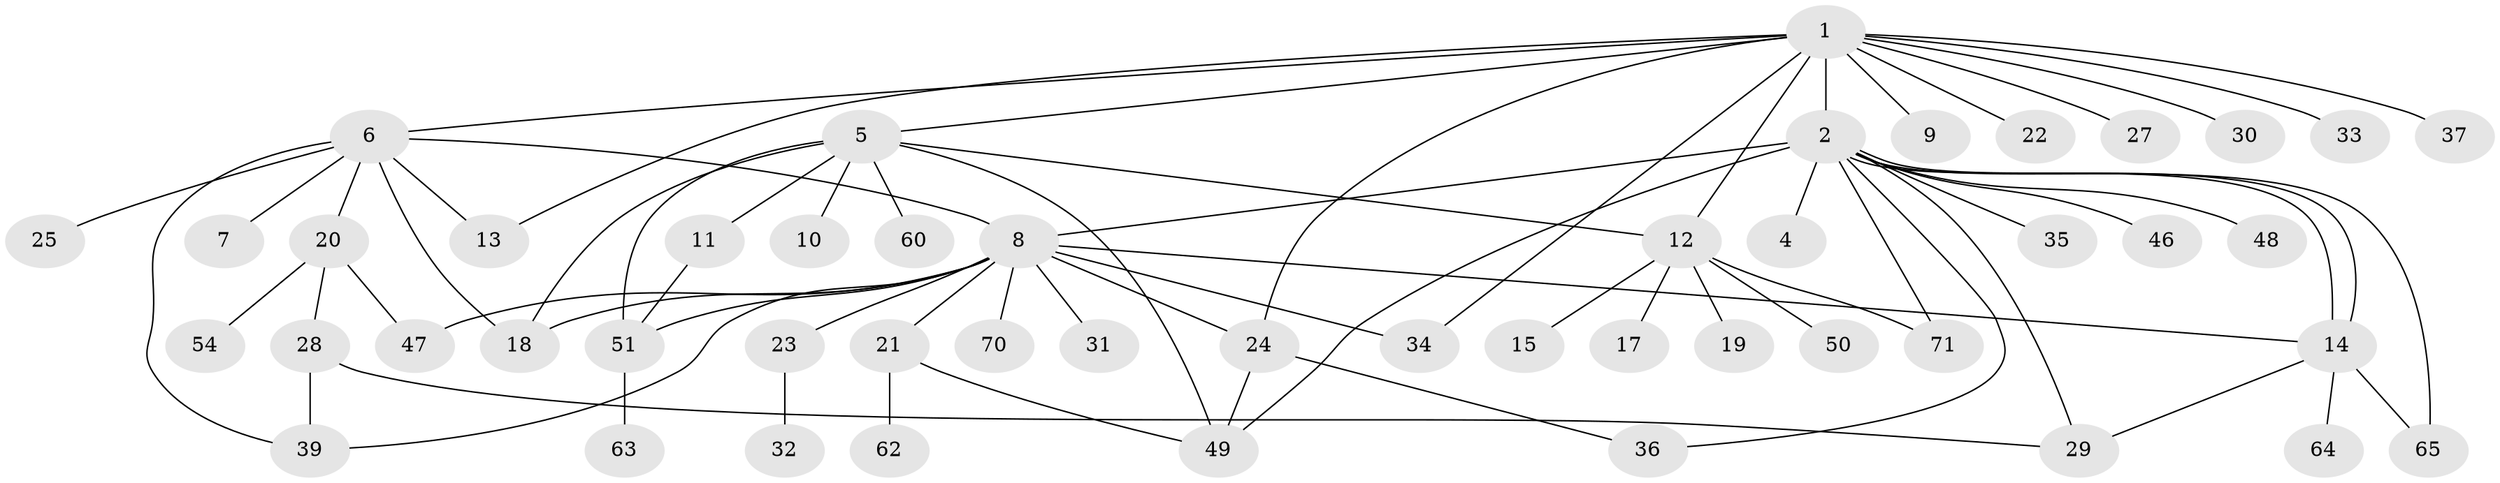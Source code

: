 // original degree distribution, {5: 0.028169014084507043, 14: 0.028169014084507043, 1: 0.5070422535211268, 8: 0.014084507042253521, 12: 0.014084507042253521, 15: 0.014084507042253521, 2: 0.2112676056338028, 7: 0.014084507042253521, 6: 0.014084507042253521, 3: 0.08450704225352113, 4: 0.07042253521126761}
// Generated by graph-tools (version 1.1) at 2025/18/03/04/25 18:18:00]
// undirected, 49 vertices, 70 edges
graph export_dot {
graph [start="1"]
  node [color=gray90,style=filled];
  1 [super="+3"];
  2;
  4;
  5;
  6 [super="+26+16+68"];
  7;
  8 [super="+38"];
  9;
  10;
  11;
  12;
  13;
  14;
  15;
  17;
  18;
  19;
  20;
  21;
  22;
  23;
  24 [super="+57+67"];
  25;
  27;
  28 [super="+59"];
  29;
  30;
  31;
  32;
  33 [super="+40+66+52"];
  34;
  35;
  36 [super="+43+61"];
  37;
  39 [super="+41"];
  46;
  47;
  48;
  49 [super="+53"];
  50;
  51 [super="+56"];
  54;
  60;
  62;
  63;
  64;
  65;
  70;
  71;
  1 -- 2 [weight=2];
  1 -- 12;
  1 -- 33;
  1 -- 37;
  1 -- 34;
  1 -- 5;
  1 -- 6;
  1 -- 9;
  1 -- 13;
  1 -- 22;
  1 -- 24;
  1 -- 27;
  1 -- 30;
  2 -- 4;
  2 -- 8;
  2 -- 14;
  2 -- 14;
  2 -- 29;
  2 -- 35;
  2 -- 46;
  2 -- 48;
  2 -- 49;
  2 -- 65;
  2 -- 71;
  2 -- 36;
  5 -- 10;
  5 -- 11;
  5 -- 12;
  5 -- 18;
  5 -- 51;
  5 -- 60;
  5 -- 49;
  6 -- 7;
  6 -- 8;
  6 -- 13;
  6 -- 18;
  6 -- 20;
  6 -- 25;
  6 -- 39;
  8 -- 14;
  8 -- 18;
  8 -- 21;
  8 -- 23;
  8 -- 24 [weight=2];
  8 -- 31;
  8 -- 34;
  8 -- 39;
  8 -- 47;
  8 -- 70;
  8 -- 51;
  11 -- 51;
  12 -- 15;
  12 -- 17;
  12 -- 19;
  12 -- 50;
  12 -- 71;
  14 -- 29;
  14 -- 64;
  14 -- 65;
  20 -- 28;
  20 -- 47;
  20 -- 54;
  21 -- 62;
  21 -- 49;
  23 -- 32;
  24 -- 36;
  24 -- 49;
  28 -- 29;
  28 -- 39;
  51 -- 63;
}
